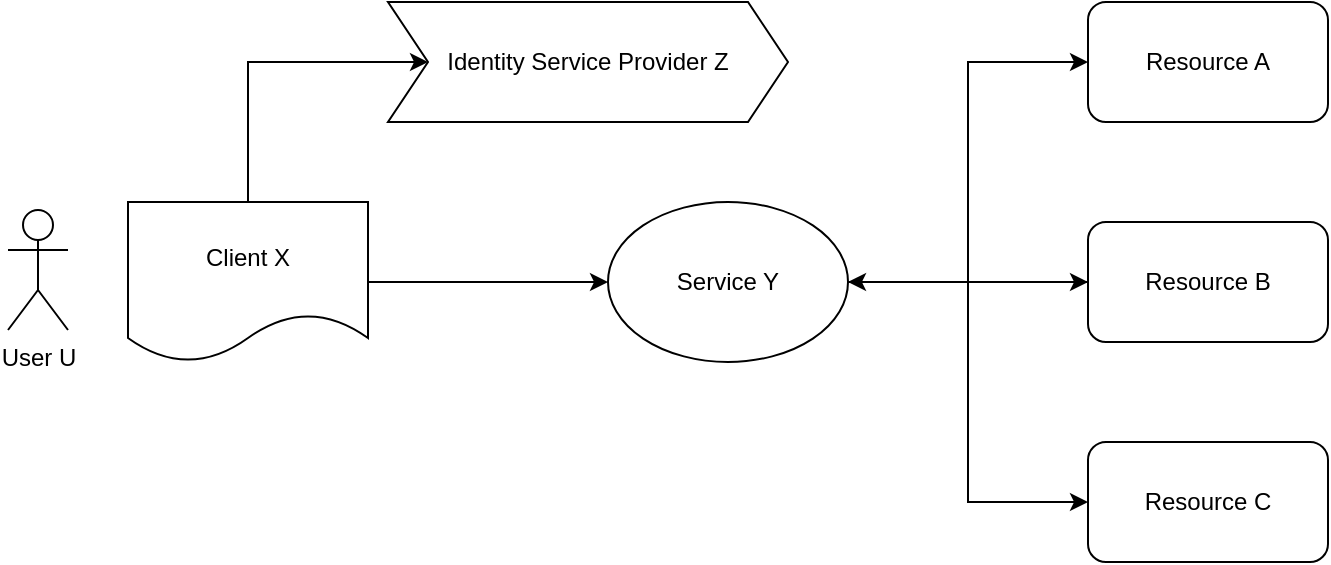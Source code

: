 <mxfile version="23.0.2" type="device" pages="4">
  <diagram name="Page-1" id="EpHW6jqLxCIZAKVAhLXX">
    <mxGraphModel dx="984" dy="743" grid="1" gridSize="10" guides="1" tooltips="1" connect="1" arrows="1" fold="1" page="1" pageScale="1" pageWidth="850" pageHeight="1100" math="0" shadow="0">
      <root>
        <mxCell id="0" />
        <mxCell id="1" parent="0" />
        <mxCell id="L0ccHUHznv0jZJR_1SAf-1" style="edgeStyle=orthogonalEdgeStyle;rounded=0;orthogonalLoop=1;jettySize=auto;html=1;entryX=0;entryY=0.5;entryDx=0;entryDy=0;" parent="1" source="L0ccHUHznv0jZJR_1SAf-4" target="L0ccHUHznv0jZJR_1SAf-9" edge="1">
          <mxGeometry relative="1" as="geometry" />
        </mxCell>
        <mxCell id="L0ccHUHznv0jZJR_1SAf-2" style="edgeStyle=orthogonalEdgeStyle;rounded=0;orthogonalLoop=1;jettySize=auto;html=1;entryX=0;entryY=0.5;entryDx=0;entryDy=0;" parent="1" source="L0ccHUHznv0jZJR_1SAf-4" target="L0ccHUHznv0jZJR_1SAf-12" edge="1">
          <mxGeometry relative="1" as="geometry" />
        </mxCell>
        <mxCell id="L0ccHUHznv0jZJR_1SAf-3" style="edgeStyle=orthogonalEdgeStyle;rounded=0;orthogonalLoop=1;jettySize=auto;html=1;entryX=0;entryY=0.5;entryDx=0;entryDy=0;" parent="1" source="L0ccHUHznv0jZJR_1SAf-4" target="L0ccHUHznv0jZJR_1SAf-11" edge="1">
          <mxGeometry relative="1" as="geometry" />
        </mxCell>
        <mxCell id="L0ccHUHznv0jZJR_1SAf-4" value="Service Y" style="ellipse;whiteSpace=wrap;html=1;" parent="1" vertex="1">
          <mxGeometry x="320" y="340" width="120" height="80" as="geometry" />
        </mxCell>
        <mxCell id="L0ccHUHznv0jZJR_1SAf-5" style="edgeStyle=orthogonalEdgeStyle;rounded=0;orthogonalLoop=1;jettySize=auto;html=1;entryX=0;entryY=0.5;entryDx=0;entryDy=0;" parent="1" source="L0ccHUHznv0jZJR_1SAf-7" target="L0ccHUHznv0jZJR_1SAf-4" edge="1">
          <mxGeometry relative="1" as="geometry" />
        </mxCell>
        <mxCell id="L0ccHUHznv0jZJR_1SAf-6" style="edgeStyle=orthogonalEdgeStyle;rounded=0;orthogonalLoop=1;jettySize=auto;html=1;entryX=0;entryY=0.5;entryDx=0;entryDy=0;" parent="1" source="L0ccHUHznv0jZJR_1SAf-7" target="L0ccHUHznv0jZJR_1SAf-13" edge="1">
          <mxGeometry relative="1" as="geometry">
            <Array as="points">
              <mxPoint x="140" y="270" />
            </Array>
          </mxGeometry>
        </mxCell>
        <mxCell id="L0ccHUHznv0jZJR_1SAf-7" value="Client X" style="shape=document;whiteSpace=wrap;html=1;boundedLbl=1;" parent="1" vertex="1">
          <mxGeometry x="80" y="340" width="120" height="80" as="geometry" />
        </mxCell>
        <mxCell id="L0ccHUHznv0jZJR_1SAf-9" value="Resource A" style="rounded=1;whiteSpace=wrap;html=1;" parent="1" vertex="1">
          <mxGeometry x="560" y="240" width="120" height="60" as="geometry" />
        </mxCell>
        <mxCell id="L0ccHUHznv0jZJR_1SAf-10" style="edgeStyle=orthogonalEdgeStyle;rounded=0;orthogonalLoop=1;jettySize=auto;html=1;entryX=1;entryY=0.5;entryDx=0;entryDy=0;" parent="1" source="L0ccHUHznv0jZJR_1SAf-11" target="L0ccHUHznv0jZJR_1SAf-4" edge="1">
          <mxGeometry relative="1" as="geometry" />
        </mxCell>
        <mxCell id="L0ccHUHznv0jZJR_1SAf-11" value="Resource B" style="rounded=1;whiteSpace=wrap;html=1;" parent="1" vertex="1">
          <mxGeometry x="560" y="350" width="120" height="60" as="geometry" />
        </mxCell>
        <mxCell id="L0ccHUHznv0jZJR_1SAf-12" value="Resource C" style="rounded=1;whiteSpace=wrap;html=1;" parent="1" vertex="1">
          <mxGeometry x="560" y="460" width="120" height="60" as="geometry" />
        </mxCell>
        <mxCell id="L0ccHUHznv0jZJR_1SAf-13" value="Identity Service Provider Z" style="shape=step;perimeter=stepPerimeter;whiteSpace=wrap;html=1;fixedSize=1;" parent="1" vertex="1">
          <mxGeometry x="210" y="240" width="200" height="60" as="geometry" />
        </mxCell>
        <mxCell id="fC7v-ydzmRjRsPLZ8PLD-1" value="User U" style="shape=umlActor;verticalLabelPosition=bottom;verticalAlign=top;html=1;outlineConnect=0;" vertex="1" parent="1">
          <mxGeometry x="20" y="344" width="30" height="60" as="geometry" />
        </mxCell>
      </root>
    </mxGraphModel>
  </diagram>
  <diagram name="Transparante Orkestratie" id="_rfSxsfPXFABy3d9pGol">
    <mxGraphModel dx="984" dy="743" grid="1" gridSize="10" guides="1" tooltips="1" connect="1" arrows="1" fold="1" page="1" pageScale="1" pageWidth="850" pageHeight="1100" math="0" shadow="0">
      <root>
        <mxCell id="EHYHmaiTkJKFohf4Ew5H-0" />
        <mxCell id="EHYHmaiTkJKFohf4Ew5H-1" parent="EHYHmaiTkJKFohf4Ew5H-0" />
        <mxCell id="q_uElPZX7aL3MIyYJabv-2" style="edgeStyle=orthogonalEdgeStyle;rounded=0;orthogonalLoop=1;jettySize=auto;html=1;entryX=0;entryY=0.5;entryDx=0;entryDy=0;" parent="EHYHmaiTkJKFohf4Ew5H-1" source="EHYHmaiTkJKFohf4Ew5H-2" target="EHYHmaiTkJKFohf4Ew5H-4" edge="1">
          <mxGeometry relative="1" as="geometry" />
        </mxCell>
        <mxCell id="q_uElPZX7aL3MIyYJabv-3" style="edgeStyle=orthogonalEdgeStyle;rounded=0;orthogonalLoop=1;jettySize=auto;html=1;entryX=0;entryY=0.5;entryDx=0;entryDy=0;" parent="EHYHmaiTkJKFohf4Ew5H-1" source="EHYHmaiTkJKFohf4Ew5H-2" target="EHYHmaiTkJKFohf4Ew5H-6" edge="1">
          <mxGeometry relative="1" as="geometry" />
        </mxCell>
        <mxCell id="q_uElPZX7aL3MIyYJabv-4" style="edgeStyle=orthogonalEdgeStyle;rounded=0;orthogonalLoop=1;jettySize=auto;html=1;entryX=0;entryY=0.5;entryDx=0;entryDy=0;" parent="EHYHmaiTkJKFohf4Ew5H-1" source="EHYHmaiTkJKFohf4Ew5H-2" target="EHYHmaiTkJKFohf4Ew5H-5" edge="1">
          <mxGeometry relative="1" as="geometry" />
        </mxCell>
        <mxCell id="EHYHmaiTkJKFohf4Ew5H-2" value="Service Y" style="ellipse;whiteSpace=wrap;html=1;" parent="EHYHmaiTkJKFohf4Ew5H-1" vertex="1">
          <mxGeometry x="320" y="340" width="120" height="80" as="geometry" />
        </mxCell>
        <mxCell id="q_uElPZX7aL3MIyYJabv-1" style="edgeStyle=orthogonalEdgeStyle;rounded=0;orthogonalLoop=1;jettySize=auto;html=1;entryX=0;entryY=0.5;entryDx=0;entryDy=0;startArrow=classic;startFill=1;" parent="EHYHmaiTkJKFohf4Ew5H-1" source="EHYHmaiTkJKFohf4Ew5H-3" target="EHYHmaiTkJKFohf4Ew5H-2" edge="1">
          <mxGeometry relative="1" as="geometry" />
        </mxCell>
        <mxCell id="q_uElPZX7aL3MIyYJabv-7" style="edgeStyle=orthogonalEdgeStyle;rounded=0;orthogonalLoop=1;jettySize=auto;html=1;entryX=0;entryY=0.5;entryDx=0;entryDy=0;startArrow=classic;startFill=1;" parent="EHYHmaiTkJKFohf4Ew5H-1" source="EHYHmaiTkJKFohf4Ew5H-3" target="q_uElPZX7aL3MIyYJabv-6" edge="1">
          <mxGeometry relative="1" as="geometry">
            <Array as="points">
              <mxPoint x="140" y="270" />
            </Array>
          </mxGeometry>
        </mxCell>
        <mxCell id="EHYHmaiTkJKFohf4Ew5H-3" value="Client X" style="shape=document;whiteSpace=wrap;html=1;boundedLbl=1;" parent="EHYHmaiTkJKFohf4Ew5H-1" vertex="1">
          <mxGeometry x="80" y="340" width="120" height="80" as="geometry" />
        </mxCell>
        <mxCell id="q_uElPZX7aL3MIyYJabv-12" style="edgeStyle=orthogonalEdgeStyle;rounded=0;orthogonalLoop=1;jettySize=auto;html=1;entryX=0.5;entryY=0;entryDx=0;entryDy=0;dashed=1;" parent="EHYHmaiTkJKFohf4Ew5H-1" source="EHYHmaiTkJKFohf4Ew5H-4" target="q_uElPZX7aL3MIyYJabv-6" edge="1">
          <mxGeometry relative="1" as="geometry">
            <Array as="points">
              <mxPoint x="720" y="270" />
              <mxPoint x="720" y="210" />
              <mxPoint x="270" y="210" />
            </Array>
          </mxGeometry>
        </mxCell>
        <mxCell id="EHYHmaiTkJKFohf4Ew5H-4" value="Resource A" style="rounded=1;whiteSpace=wrap;html=1;" parent="EHYHmaiTkJKFohf4Ew5H-1" vertex="1">
          <mxGeometry x="560" y="240" width="120" height="60" as="geometry" />
        </mxCell>
        <mxCell id="q_uElPZX7aL3MIyYJabv-5" style="edgeStyle=orthogonalEdgeStyle;rounded=0;orthogonalLoop=1;jettySize=auto;html=1;entryX=1;entryY=0.5;entryDx=0;entryDy=0;" parent="EHYHmaiTkJKFohf4Ew5H-1" source="EHYHmaiTkJKFohf4Ew5H-5" target="EHYHmaiTkJKFohf4Ew5H-2" edge="1">
          <mxGeometry relative="1" as="geometry" />
        </mxCell>
        <mxCell id="EHYHmaiTkJKFohf4Ew5H-5" value="Resource B" style="rounded=1;whiteSpace=wrap;html=1;" parent="EHYHmaiTkJKFohf4Ew5H-1" vertex="1">
          <mxGeometry x="560" y="350" width="120" height="60" as="geometry" />
        </mxCell>
        <mxCell id="EHYHmaiTkJKFohf4Ew5H-6" value="Resource C" style="rounded=1;whiteSpace=wrap;html=1;" parent="EHYHmaiTkJKFohf4Ew5H-1" vertex="1">
          <mxGeometry x="560" y="460" width="120" height="60" as="geometry" />
        </mxCell>
        <mxCell id="q_uElPZX7aL3MIyYJabv-6" value="Identity Service Provider Z" style="shape=step;perimeter=stepPerimeter;whiteSpace=wrap;html=1;fixedSize=1;" parent="EHYHmaiTkJKFohf4Ew5H-1" vertex="1">
          <mxGeometry x="210" y="230" width="120" height="80" as="geometry" />
        </mxCell>
        <mxCell id="q_uElPZX7aL3MIyYJabv-9" value="" style="sketch=0;pointerEvents=1;shadow=0;dashed=0;html=1;strokeColor=none;fillColor=#505050;labelPosition=center;verticalLabelPosition=bottom;verticalAlign=top;outlineConnect=0;align=center;shape=mxgraph.office.security.lock_protected;" parent="EHYHmaiTkJKFohf4Ew5H-1" vertex="1">
          <mxGeometry x="530" y="230" width="18" height="27" as="geometry" />
        </mxCell>
        <mxCell id="q_uElPZX7aL3MIyYJabv-10" value="" style="sketch=0;pointerEvents=1;shadow=0;dashed=0;html=1;strokeColor=none;fillColor=#505050;labelPosition=center;verticalLabelPosition=bottom;verticalAlign=top;outlineConnect=0;align=center;shape=mxgraph.office.security.lock_protected;" parent="EHYHmaiTkJKFohf4Ew5H-1" vertex="1">
          <mxGeometry x="530" y="340" width="18" height="27" as="geometry" />
        </mxCell>
        <mxCell id="q_uElPZX7aL3MIyYJabv-11" value="" style="sketch=0;pointerEvents=1;shadow=0;dashed=0;html=1;strokeColor=none;fillColor=#505050;labelPosition=center;verticalLabelPosition=bottom;verticalAlign=top;outlineConnect=0;align=center;shape=mxgraph.office.security.lock_protected;" parent="EHYHmaiTkJKFohf4Ew5H-1" vertex="1">
          <mxGeometry x="530" y="450" width="18" height="27" as="geometry" />
        </mxCell>
        <mxCell id="q_uElPZX7aL3MIyYJabv-13" value="Check Token" style="shape=callout;whiteSpace=wrap;html=1;perimeter=calloutPerimeter;position2=0.25;" parent="EHYHmaiTkJKFohf4Ew5H-1" vertex="1">
          <mxGeometry x="700" y="120" width="120" height="80" as="geometry" />
        </mxCell>
        <mxCell id="q_uElPZX7aL3MIyYJabv-15" value="" style="endArrow=none;dashed=1;html=1;rounded=0;entryX=1;entryY=0.5;entryDx=0;entryDy=0;" parent="EHYHmaiTkJKFohf4Ew5H-1" target="EHYHmaiTkJKFohf4Ew5H-5" edge="1">
          <mxGeometry width="50" height="50" relative="1" as="geometry">
            <mxPoint x="720" y="270" as="sourcePoint" />
            <mxPoint x="450" y="160" as="targetPoint" />
            <Array as="points">
              <mxPoint x="720" y="380" />
            </Array>
          </mxGeometry>
        </mxCell>
        <mxCell id="q_uElPZX7aL3MIyYJabv-16" value="" style="endArrow=none;dashed=1;html=1;rounded=0;" parent="EHYHmaiTkJKFohf4Ew5H-1" edge="1">
          <mxGeometry width="50" height="50" relative="1" as="geometry">
            <mxPoint x="720" y="383" as="sourcePoint" />
            <mxPoint x="680" y="491.8" as="targetPoint" />
            <Array as="points">
              <mxPoint x="720" y="493" />
            </Array>
          </mxGeometry>
        </mxCell>
        <mxCell id="BnIP_UFrEvCzizGmCwWl-0" value="User U" style="shape=umlActor;verticalLabelPosition=bottom;verticalAlign=top;html=1;outlineConnect=0;" vertex="1" parent="EHYHmaiTkJKFohf4Ew5H-1">
          <mxGeometry x="20" y="340" width="30" height="60" as="geometry" />
        </mxCell>
      </root>
    </mxGraphModel>
  </diagram>
  <diagram name="Federatief Transparante Orkestratie" id="jRCAMnrzfwnD-AthjrMk">
    <mxGraphModel dx="984" dy="743" grid="1" gridSize="10" guides="1" tooltips="1" connect="1" arrows="1" fold="1" page="1" pageScale="1" pageWidth="850" pageHeight="1100" math="0" shadow="0">
      <root>
        <mxCell id="gMAhhcy13wnW3B1Agv1_-0" />
        <mxCell id="gMAhhcy13wnW3B1Agv1_-1" parent="gMAhhcy13wnW3B1Agv1_-0" />
        <mxCell id="gMAhhcy13wnW3B1Agv1_-2" style="edgeStyle=orthogonalEdgeStyle;rounded=0;orthogonalLoop=1;jettySize=auto;html=1;entryX=0;entryY=0.5;entryDx=0;entryDy=0;" edge="1" parent="gMAhhcy13wnW3B1Agv1_-1" source="gMAhhcy13wnW3B1Agv1_-5" target="gMAhhcy13wnW3B1Agv1_-10">
          <mxGeometry relative="1" as="geometry" />
        </mxCell>
        <mxCell id="gMAhhcy13wnW3B1Agv1_-4" style="edgeStyle=orthogonalEdgeStyle;rounded=0;orthogonalLoop=1;jettySize=auto;html=1;entryX=0;entryY=0.5;entryDx=0;entryDy=0;" edge="1" parent="gMAhhcy13wnW3B1Agv1_-1" source="gMAhhcy13wnW3B1Agv1_-5" target="gMAhhcy13wnW3B1Agv1_-12">
          <mxGeometry relative="1" as="geometry" />
        </mxCell>
        <mxCell id="gMAhhcy13wnW3B1Agv1_-5" value="Service Y" style="ellipse;whiteSpace=wrap;html=1;" vertex="1" parent="gMAhhcy13wnW3B1Agv1_-1">
          <mxGeometry x="320" y="340" width="120" height="80" as="geometry" />
        </mxCell>
        <mxCell id="gMAhhcy13wnW3B1Agv1_-6" style="edgeStyle=orthogonalEdgeStyle;rounded=0;orthogonalLoop=1;jettySize=auto;html=1;entryX=0;entryY=0.5;entryDx=0;entryDy=0;startArrow=classic;startFill=1;" edge="1" parent="gMAhhcy13wnW3B1Agv1_-1" source="gMAhhcy13wnW3B1Agv1_-8" target="gMAhhcy13wnW3B1Agv1_-5">
          <mxGeometry relative="1" as="geometry" />
        </mxCell>
        <mxCell id="gMAhhcy13wnW3B1Agv1_-7" style="edgeStyle=orthogonalEdgeStyle;rounded=0;orthogonalLoop=1;jettySize=auto;html=1;entryX=0;entryY=0.5;entryDx=0;entryDy=0;startArrow=classic;startFill=1;" edge="1" parent="gMAhhcy13wnW3B1Agv1_-1" source="gMAhhcy13wnW3B1Agv1_-8" target="gMAhhcy13wnW3B1Agv1_-15">
          <mxGeometry relative="1" as="geometry">
            <Array as="points">
              <mxPoint x="140" y="270" />
            </Array>
          </mxGeometry>
        </mxCell>
        <mxCell id="gMAhhcy13wnW3B1Agv1_-8" value="Client X" style="shape=document;whiteSpace=wrap;html=1;boundedLbl=1;" vertex="1" parent="gMAhhcy13wnW3B1Agv1_-1">
          <mxGeometry x="80" y="340" width="120" height="80" as="geometry" />
        </mxCell>
        <mxCell id="gMAhhcy13wnW3B1Agv1_-9" style="edgeStyle=orthogonalEdgeStyle;rounded=0;orthogonalLoop=1;jettySize=auto;html=1;entryX=0.5;entryY=0;entryDx=0;entryDy=0;dashed=1;exitX=0;exitY=0.5;exitDx=0;exitDy=0;" edge="1" parent="gMAhhcy13wnW3B1Agv1_-1" source="dXCB5kNJv2nUERafI0Bq-0" target="gMAhhcy13wnW3B1Agv1_-15">
          <mxGeometry relative="1" as="geometry" />
        </mxCell>
        <mxCell id="gMAhhcy13wnW3B1Agv1_-10" value="Resource A" style="rounded=1;whiteSpace=wrap;html=1;" vertex="1" parent="gMAhhcy13wnW3B1Agv1_-1">
          <mxGeometry x="560" y="240" width="120" height="60" as="geometry" />
        </mxCell>
        <mxCell id="gMAhhcy13wnW3B1Agv1_-11" style="edgeStyle=orthogonalEdgeStyle;rounded=0;orthogonalLoop=1;jettySize=auto;html=1;entryX=1;entryY=0.5;entryDx=0;entryDy=0;" edge="1" parent="gMAhhcy13wnW3B1Agv1_-1" source="gMAhhcy13wnW3B1Agv1_-12" target="gMAhhcy13wnW3B1Agv1_-5">
          <mxGeometry relative="1" as="geometry" />
        </mxCell>
        <mxCell id="gMAhhcy13wnW3B1Agv1_-12" value="Resource B" style="rounded=1;whiteSpace=wrap;html=1;" vertex="1" parent="gMAhhcy13wnW3B1Agv1_-1">
          <mxGeometry x="560" y="350" width="120" height="60" as="geometry" />
        </mxCell>
        <mxCell id="gMAhhcy13wnW3B1Agv1_-15" value="Identity Service Provider Z" style="shape=step;perimeter=stepPerimeter;whiteSpace=wrap;html=1;fixedSize=1;" vertex="1" parent="gMAhhcy13wnW3B1Agv1_-1">
          <mxGeometry x="210" y="230" width="120" height="80" as="geometry" />
        </mxCell>
        <mxCell id="gMAhhcy13wnW3B1Agv1_-16" value="" style="sketch=0;pointerEvents=1;shadow=0;dashed=0;html=1;strokeColor=none;fillColor=#505050;labelPosition=center;verticalLabelPosition=bottom;verticalAlign=top;outlineConnect=0;align=center;shape=mxgraph.office.security.lock_protected;" vertex="1" parent="gMAhhcy13wnW3B1Agv1_-1">
          <mxGeometry x="530" y="230" width="18" height="27" as="geometry" />
        </mxCell>
        <mxCell id="gMAhhcy13wnW3B1Agv1_-17" value="" style="sketch=0;pointerEvents=1;shadow=0;dashed=0;html=1;strokeColor=none;fillColor=#505050;labelPosition=center;verticalLabelPosition=bottom;verticalAlign=top;outlineConnect=0;align=center;shape=mxgraph.office.security.lock_protected;" vertex="1" parent="gMAhhcy13wnW3B1Agv1_-1">
          <mxGeometry x="530" y="340" width="18" height="27" as="geometry" />
        </mxCell>
        <mxCell id="gMAhhcy13wnW3B1Agv1_-19" value="Check Tokens" style="shape=callout;whiteSpace=wrap;html=1;perimeter=calloutPerimeter;position2=0.33;base=20;rotation=90;horizontal=0;" vertex="1" parent="gMAhhcy13wnW3B1Agv1_-1">
          <mxGeometry x="730" y="300" width="120" height="80" as="geometry" />
        </mxCell>
        <mxCell id="gMAhhcy13wnW3B1Agv1_-20" value="" style="endArrow=none;dashed=1;html=1;rounded=0;entryX=1;entryY=0.5;entryDx=0;entryDy=0;exitX=0.25;exitY=1;exitDx=0;exitDy=0;" edge="1" parent="gMAhhcy13wnW3B1Agv1_-1" target="gMAhhcy13wnW3B1Agv1_-12" source="dXCB5kNJv2nUERafI0Bq-1">
          <mxGeometry width="50" height="50" relative="1" as="geometry">
            <mxPoint x="720" y="270" as="sourcePoint" />
            <mxPoint x="450" y="160" as="targetPoint" />
            <Array as="points">
              <mxPoint x="740" y="380" />
            </Array>
          </mxGeometry>
        </mxCell>
        <mxCell id="gMAhhcy13wnW3B1Agv1_-23" value="User U" style="shape=umlActor;verticalLabelPosition=bottom;verticalAlign=top;html=1;outlineConnect=0;" vertex="1" parent="gMAhhcy13wnW3B1Agv1_-1">
          <mxGeometry x="20" y="340" width="30" height="60" as="geometry" />
        </mxCell>
        <mxCell id="dXCB5kNJv2nUERafI0Bq-1" value="Identity Service Provider B-Z" style="shape=step;perimeter=stepPerimeter;whiteSpace=wrap;html=1;fixedSize=1;" vertex="1" parent="gMAhhcy13wnW3B1Agv1_-1">
          <mxGeometry x="710" y="177" width="120" height="80" as="geometry" />
        </mxCell>
        <mxCell id="dXCB5kNJv2nUERafI0Bq-2" value="" style="endArrow=none;dashed=1;html=1;rounded=0;entryX=1;entryY=0.5;entryDx=0;entryDy=0;exitX=0.25;exitY=1;exitDx=0;exitDy=0;" edge="1" parent="gMAhhcy13wnW3B1Agv1_-1" source="dXCB5kNJv2nUERafI0Bq-0" target="gMAhhcy13wnW3B1Agv1_-10">
          <mxGeometry width="50" height="50" relative="1" as="geometry">
            <mxPoint x="750" y="300" as="sourcePoint" />
            <mxPoint x="690" y="390" as="targetPoint" />
            <Array as="points">
              <mxPoint x="700" y="270" />
            </Array>
          </mxGeometry>
        </mxCell>
        <mxCell id="dXCB5kNJv2nUERafI0Bq-0" value="Identity Service Provider A-Z" style="shape=step;perimeter=stepPerimeter;whiteSpace=wrap;html=1;fixedSize=1;" vertex="1" parent="gMAhhcy13wnW3B1Agv1_-1">
          <mxGeometry x="670" y="120" width="120" height="80" as="geometry" />
        </mxCell>
        <mxCell id="fiHEMyQbmcT0Joeohih4-0" value="Token exchange" style="shape=callout;whiteSpace=wrap;html=1;perimeter=calloutPerimeter;position2=0.25;" vertex="1" parent="gMAhhcy13wnW3B1Agv1_-1">
          <mxGeometry x="440" y="70" width="120" height="80" as="geometry" />
        </mxCell>
      </root>
    </mxGraphModel>
  </diagram>
  <diagram name="Niet transparante Orkestratie" id="TVhg6FZJYyUQbOfhvMYa">
    <mxGraphModel dx="984" dy="743" grid="1" gridSize="10" guides="1" tooltips="1" connect="1" arrows="1" fold="1" page="1" pageScale="1" pageWidth="850" pageHeight="1100" math="0" shadow="0">
      <root>
        <mxCell id="sD2qBlh5hnlvkcfr3QLK-0" />
        <mxCell id="sD2qBlh5hnlvkcfr3QLK-1" parent="sD2qBlh5hnlvkcfr3QLK-0" />
        <mxCell id="sD2qBlh5hnlvkcfr3QLK-2" style="edgeStyle=orthogonalEdgeStyle;rounded=0;orthogonalLoop=1;jettySize=auto;html=1;entryX=0;entryY=0.5;entryDx=0;entryDy=0;" parent="sD2qBlh5hnlvkcfr3QLK-1" source="sD2qBlh5hnlvkcfr3QLK-5" target="sD2qBlh5hnlvkcfr3QLK-10" edge="1">
          <mxGeometry relative="1" as="geometry" />
        </mxCell>
        <mxCell id="sD2qBlh5hnlvkcfr3QLK-3" style="edgeStyle=orthogonalEdgeStyle;rounded=0;orthogonalLoop=1;jettySize=auto;html=1;entryX=0;entryY=0.5;entryDx=0;entryDy=0;" parent="sD2qBlh5hnlvkcfr3QLK-1" source="sD2qBlh5hnlvkcfr3QLK-5" target="sD2qBlh5hnlvkcfr3QLK-13" edge="1">
          <mxGeometry relative="1" as="geometry" />
        </mxCell>
        <mxCell id="sD2qBlh5hnlvkcfr3QLK-4" style="edgeStyle=orthogonalEdgeStyle;rounded=0;orthogonalLoop=1;jettySize=auto;html=1;entryX=0;entryY=0.5;entryDx=0;entryDy=0;" parent="sD2qBlh5hnlvkcfr3QLK-1" source="sD2qBlh5hnlvkcfr3QLK-5" target="sD2qBlh5hnlvkcfr3QLK-12" edge="1">
          <mxGeometry relative="1" as="geometry" />
        </mxCell>
        <mxCell id="sD2qBlh5hnlvkcfr3QLK-5" value="Service Y" style="ellipse;whiteSpace=wrap;html=1;" parent="sD2qBlh5hnlvkcfr3QLK-1" vertex="1">
          <mxGeometry x="320" y="340" width="120" height="80" as="geometry" />
        </mxCell>
        <mxCell id="sD2qBlh5hnlvkcfr3QLK-6" style="edgeStyle=orthogonalEdgeStyle;rounded=0;orthogonalLoop=1;jettySize=auto;html=1;entryX=0;entryY=0.5;entryDx=0;entryDy=0;" parent="sD2qBlh5hnlvkcfr3QLK-1" source="sD2qBlh5hnlvkcfr3QLK-8" target="sD2qBlh5hnlvkcfr3QLK-5" edge="1">
          <mxGeometry relative="1" as="geometry" />
        </mxCell>
        <mxCell id="sD2qBlh5hnlvkcfr3QLK-7" style="edgeStyle=orthogonalEdgeStyle;rounded=0;orthogonalLoop=1;jettySize=auto;html=1;entryX=0;entryY=0.5;entryDx=0;entryDy=0;" parent="sD2qBlh5hnlvkcfr3QLK-1" source="sD2qBlh5hnlvkcfr3QLK-8" target="sD2qBlh5hnlvkcfr3QLK-15" edge="1">
          <mxGeometry relative="1" as="geometry">
            <Array as="points">
              <mxPoint x="140" y="270" />
            </Array>
          </mxGeometry>
        </mxCell>
        <mxCell id="sD2qBlh5hnlvkcfr3QLK-8" value="Client X" style="shape=document;whiteSpace=wrap;html=1;boundedLbl=1;" parent="sD2qBlh5hnlvkcfr3QLK-1" vertex="1">
          <mxGeometry x="80" y="340" width="120" height="80" as="geometry" />
        </mxCell>
        <mxCell id="sD2qBlh5hnlvkcfr3QLK-9" style="edgeStyle=orthogonalEdgeStyle;rounded=0;orthogonalLoop=1;jettySize=auto;html=1;dashed=1;exitX=0.5;exitY=0;exitDx=0;exitDy=0;" parent="sD2qBlh5hnlvkcfr3QLK-1" source="sD2qBlh5hnlvkcfr3QLK-5" target="sD2qBlh5hnlvkcfr3QLK-15" edge="1">
          <mxGeometry relative="1" as="geometry">
            <Array as="points">
              <mxPoint x="380" y="270" />
            </Array>
          </mxGeometry>
        </mxCell>
        <mxCell id="sD2qBlh5hnlvkcfr3QLK-10" value="Resource A" style="rounded=1;whiteSpace=wrap;html=1;" parent="sD2qBlh5hnlvkcfr3QLK-1" vertex="1">
          <mxGeometry x="560" y="240" width="120" height="60" as="geometry" />
        </mxCell>
        <mxCell id="sD2qBlh5hnlvkcfr3QLK-11" style="edgeStyle=orthogonalEdgeStyle;rounded=0;orthogonalLoop=1;jettySize=auto;html=1;entryX=1;entryY=0.5;entryDx=0;entryDy=0;" parent="sD2qBlh5hnlvkcfr3QLK-1" source="sD2qBlh5hnlvkcfr3QLK-12" target="sD2qBlh5hnlvkcfr3QLK-5" edge="1">
          <mxGeometry relative="1" as="geometry" />
        </mxCell>
        <mxCell id="sD2qBlh5hnlvkcfr3QLK-12" value="Resource B" style="rounded=1;whiteSpace=wrap;html=1;" parent="sD2qBlh5hnlvkcfr3QLK-1" vertex="1">
          <mxGeometry x="560" y="350" width="120" height="60" as="geometry" />
        </mxCell>
        <mxCell id="sD2qBlh5hnlvkcfr3QLK-13" value="Resource C" style="rounded=1;whiteSpace=wrap;html=1;" parent="sD2qBlh5hnlvkcfr3QLK-1" vertex="1">
          <mxGeometry x="560" y="460" width="120" height="60" as="geometry" />
        </mxCell>
        <mxCell id="sD2qBlh5hnlvkcfr3QLK-15" value="Identity Service Provider Z" style="shape=step;perimeter=stepPerimeter;whiteSpace=wrap;html=1;fixedSize=1;" parent="sD2qBlh5hnlvkcfr3QLK-1" vertex="1">
          <mxGeometry x="210" y="230" width="120" height="80" as="geometry" />
        </mxCell>
        <mxCell id="sD2qBlh5hnlvkcfr3QLK-16" value="" style="sketch=0;pointerEvents=1;shadow=0;dashed=0;html=1;strokeColor=none;fillColor=#505050;labelPosition=center;verticalLabelPosition=bottom;verticalAlign=top;outlineConnect=0;align=center;shape=mxgraph.office.security.lock_protected;" parent="sD2qBlh5hnlvkcfr3QLK-1" vertex="1">
          <mxGeometry x="290" y="393" width="18" height="27" as="geometry" />
        </mxCell>
        <mxCell id="sD2qBlh5hnlvkcfr3QLK-19" value="Check Token" style="shape=callout;whiteSpace=wrap;html=1;perimeter=calloutPerimeter;position2=0.25;" parent="sD2qBlh5hnlvkcfr3QLK-1" vertex="1">
          <mxGeometry x="365" y="177" width="120" height="80" as="geometry" />
        </mxCell>
        <mxCell id="G3wjGapwdX6rPhgUVmQW-0" value="User U" style="shape=umlActor;verticalLabelPosition=bottom;verticalAlign=top;html=1;outlineConnect=0;" vertex="1" parent="sD2qBlh5hnlvkcfr3QLK-1">
          <mxGeometry x="20" y="340" width="30" height="60" as="geometry" />
        </mxCell>
      </root>
    </mxGraphModel>
  </diagram>
</mxfile>
